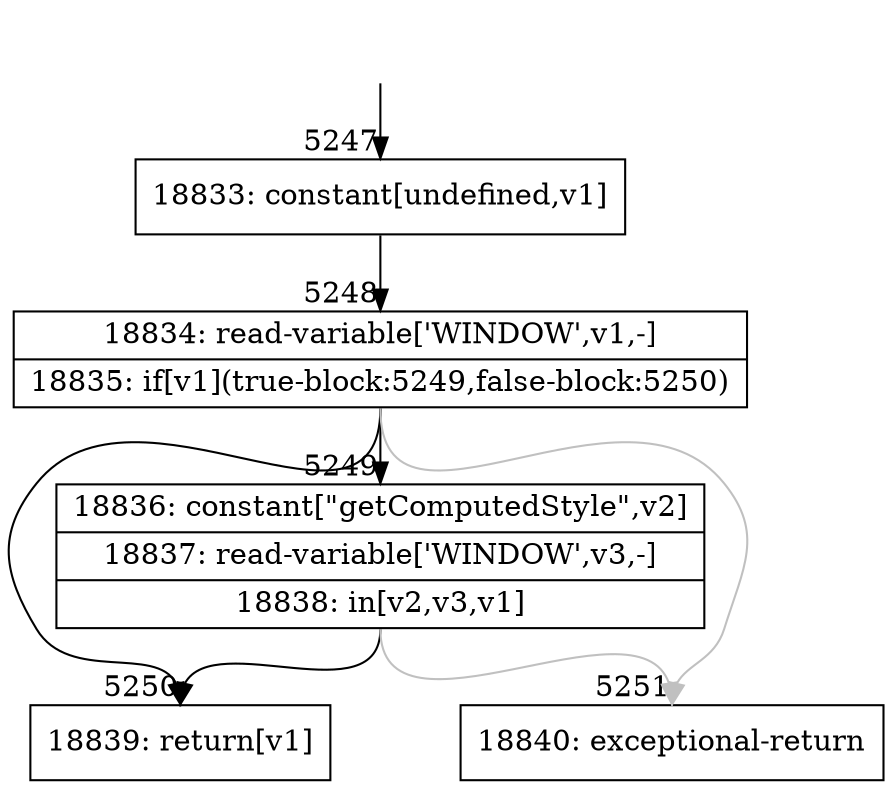 digraph {
rankdir="TD"
BB_entry246[shape=none,label=""];
BB_entry246 -> BB5247 [tailport=s, headport=n, headlabel="    5247"]
BB5247 [shape=record label="{18833: constant[undefined,v1]}" ] 
BB5247 -> BB5248 [tailport=s, headport=n, headlabel="      5248"]
BB5248 [shape=record label="{18834: read-variable['WINDOW',v1,-]|18835: if[v1](true-block:5249,false-block:5250)}" ] 
BB5248 -> BB5250 [tailport=s, headport=n, headlabel="      5250"]
BB5248 -> BB5249 [tailport=s, headport=n, headlabel="      5249"]
BB5248 -> BB5251 [tailport=s, headport=n, color=gray, headlabel="      5251"]
BB5249 [shape=record label="{18836: constant[\"getComputedStyle\",v2]|18837: read-variable['WINDOW',v3,-]|18838: in[v2,v3,v1]}" ] 
BB5249 -> BB5250 [tailport=s, headport=n]
BB5249 -> BB5251 [tailport=s, headport=n, color=gray]
BB5250 [shape=record label="{18839: return[v1]}" ] 
BB5251 [shape=record label="{18840: exceptional-return}" ] 
//#$~ 9828
}
